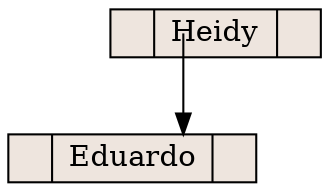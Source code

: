 digraph arbol
{
rankdir=TB;
graph [splines=ortho, nodesep=0.5];
node [shape = record, style=filled, fillcolor=seashell2,width=0.7,height=0.2];
nodoHeidy[ label = "<C0>|Heidy|<C1>"]; 
nodoHeidy:C0->nodoEduardo
nodoEduardo[ label = "<C0>|Eduardo|<C1>"]; 
}
